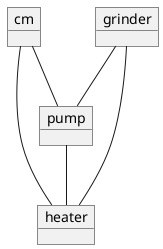 @startuml uml_dumper.png
object cm
object grinder
object pump
object heater

cm -- heater
cm -- pump
grinder -- heater
grinder -- pump
pump -- heater

@enduml



